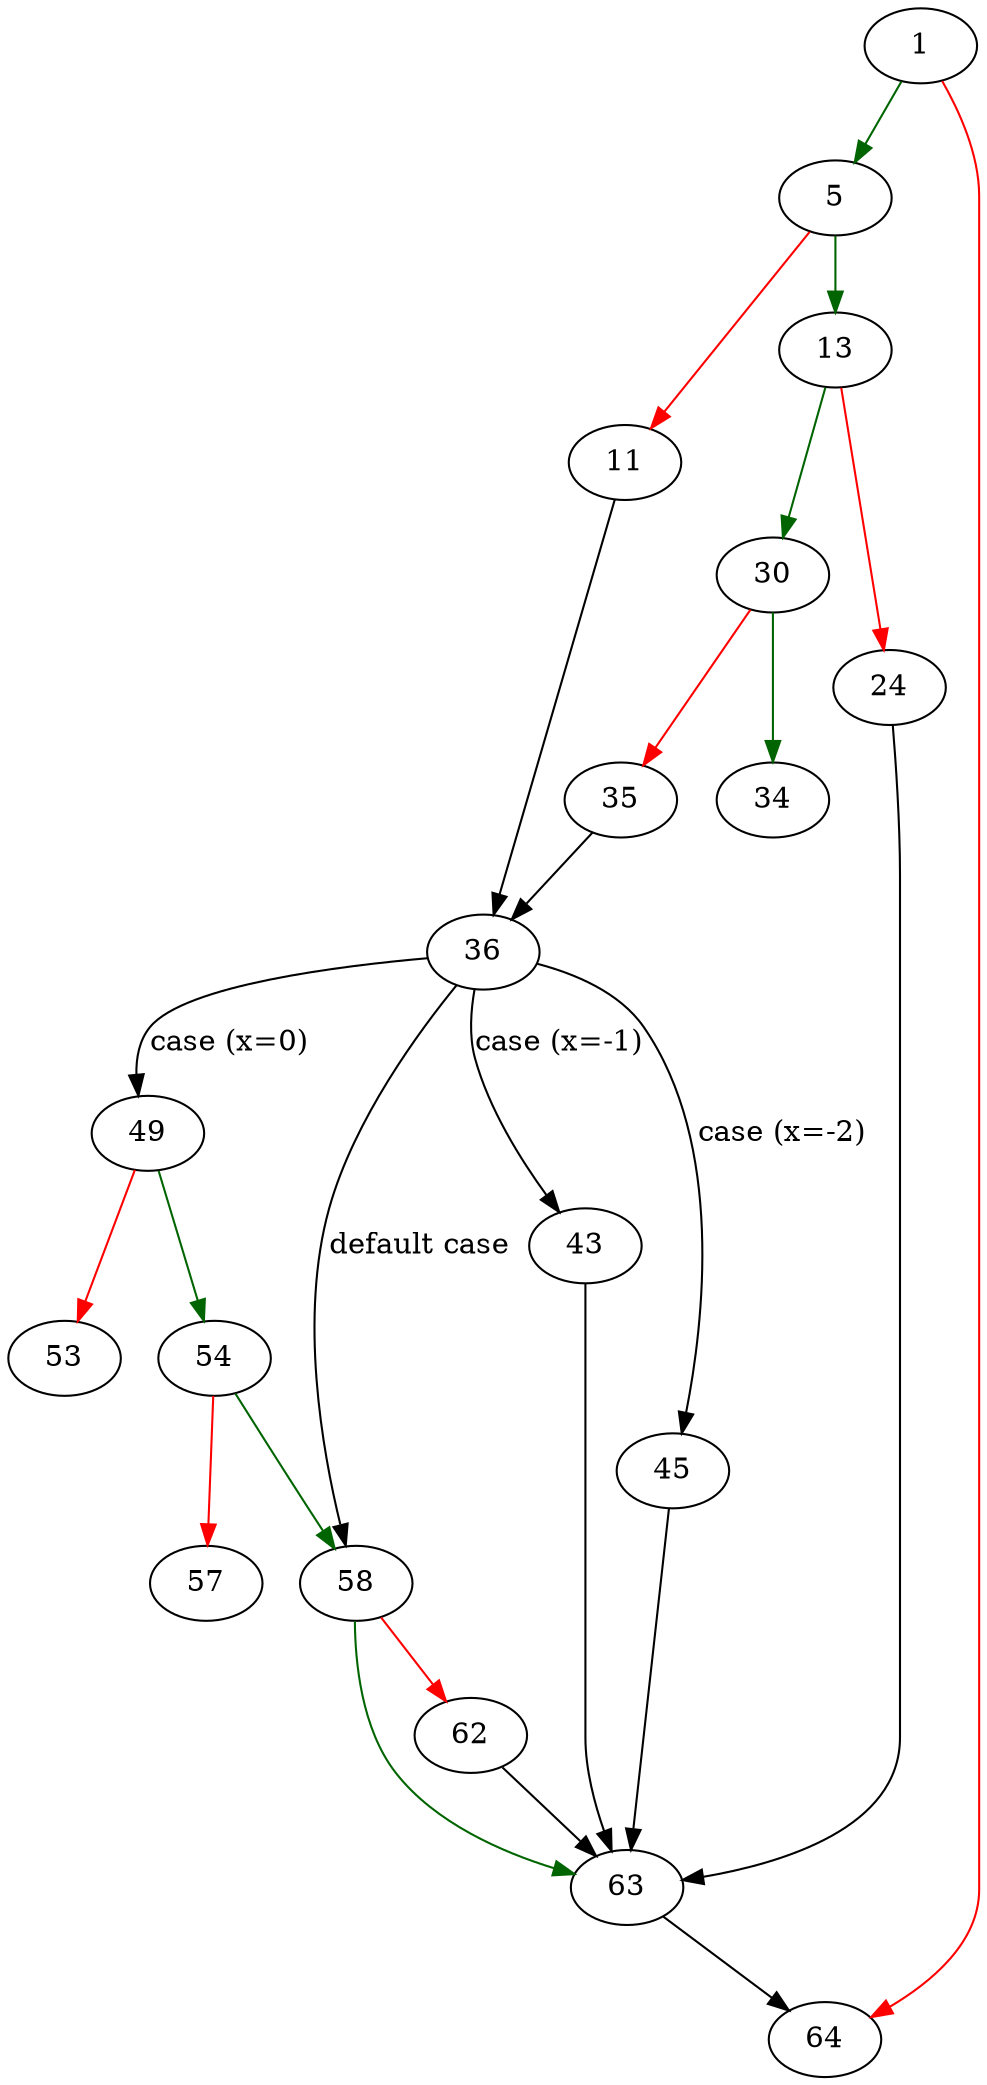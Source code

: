 strict digraph "mbuiter_multi_next" {
	// Node definitions.
	1 [entry=true];
	5;
	64;
	13;
	11;
	36;
	30;
	24;
	63;
	34;
	35;
	43;
	45;
	49;
	58;
	54;
	53;
	57;
	62;

	// Edge definitions.
	1 -> 5 [
		color=darkgreen
		cond=true
	];
	1 -> 64 [
		color=red
		cond=false
	];
	5 -> 13 [
		color=darkgreen
		cond=true
	];
	5 -> 11 [
		color=red
		cond=false
	];
	13 -> 30 [
		color=darkgreen
		cond=true
	];
	13 -> 24 [
		color=red
		cond=false
	];
	11 -> 36;
	36 -> 43 [
		cond="case (x=-1)"
		label="case (x=-1)"
	];
	36 -> 45 [
		cond="case (x=-2)"
		label="case (x=-2)"
	];
	36 -> 49 [
		cond="case (x=0)"
		label="case (x=0)"
	];
	36 -> 58 [
		cond="default case"
		label="default case"
	];
	30 -> 34 [
		color=darkgreen
		cond=true
	];
	30 -> 35 [
		color=red
		cond=false
	];
	24 -> 63;
	63 -> 64;
	35 -> 36;
	43 -> 63;
	45 -> 63;
	49 -> 54 [
		color=darkgreen
		cond=true
	];
	49 -> 53 [
		color=red
		cond=false
	];
	58 -> 63 [
		color=darkgreen
		cond=true
	];
	58 -> 62 [
		color=red
		cond=false
	];
	54 -> 58 [
		color=darkgreen
		cond=true
	];
	54 -> 57 [
		color=red
		cond=false
	];
	62 -> 63;
}